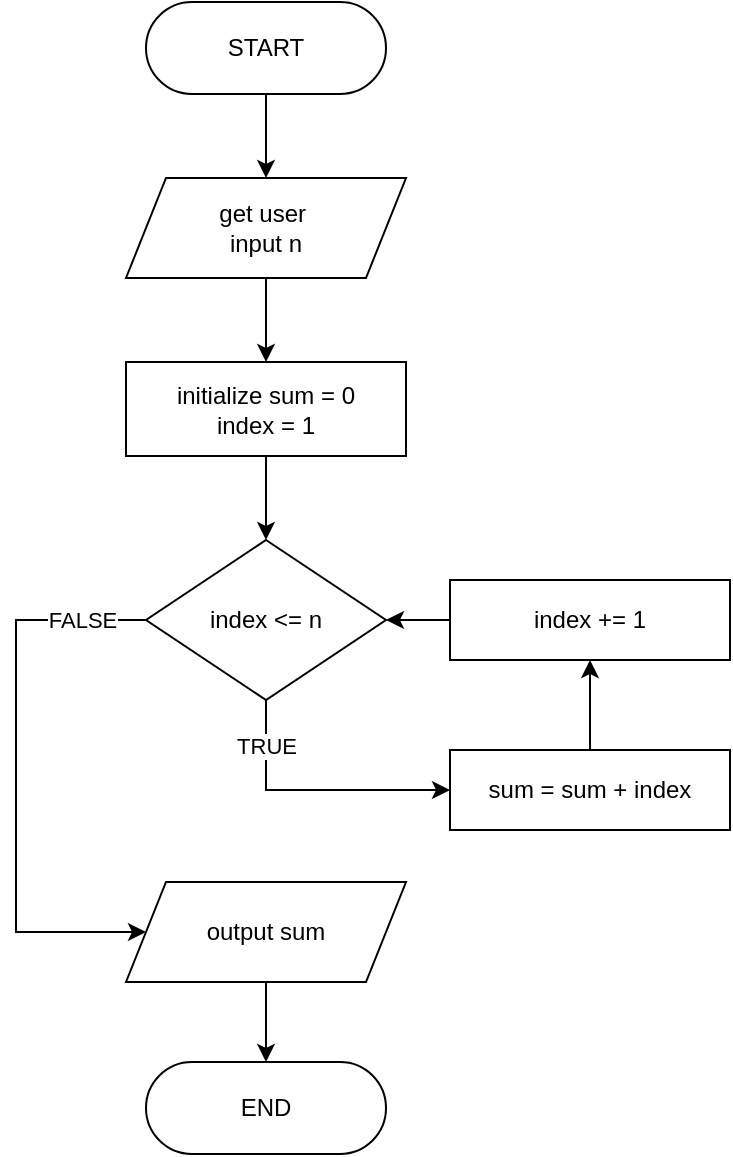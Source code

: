<mxfile version="24.0.7" type="device">
  <diagram name="Page-1" id="WY7xCoOQyBW6qViebdrM">
    <mxGraphModel dx="497" dy="269" grid="0" gridSize="10" guides="1" tooltips="1" connect="1" arrows="1" fold="1" page="1" pageScale="1" pageWidth="850" pageHeight="1100" math="0" shadow="0">
      <root>
        <mxCell id="0" />
        <mxCell id="1" parent="0" />
        <mxCell id="5XGM9iSNcIquItfdNELR-32" style="edgeStyle=orthogonalEdgeStyle;rounded=0;orthogonalLoop=1;jettySize=auto;html=1;exitX=0.5;exitY=1;exitDx=0;exitDy=0;entryX=0.5;entryY=0;entryDx=0;entryDy=0;" parent="1" source="5XGM9iSNcIquItfdNELR-2" target="5XGM9iSNcIquItfdNELR-3" edge="1">
          <mxGeometry relative="1" as="geometry" />
        </mxCell>
        <mxCell id="5XGM9iSNcIquItfdNELR-2" value="initialize&amp;nbsp;&lt;span style=&quot;background-color: initial;&quot;&gt;sum = 0&lt;/span&gt;&lt;div&gt;&lt;span style=&quot;background-color: initial;&quot;&gt;index = 1&lt;/span&gt;&lt;/div&gt;" style="rounded=0;whiteSpace=wrap;html=1;" parent="1" vertex="1">
          <mxGeometry x="364" y="247" width="140" height="47" as="geometry" />
        </mxCell>
        <mxCell id="5XGM9iSNcIquItfdNELR-37" style="edgeStyle=orthogonalEdgeStyle;rounded=0;orthogonalLoop=1;jettySize=auto;html=1;exitX=0.5;exitY=1;exitDx=0;exitDy=0;entryX=0;entryY=0.5;entryDx=0;entryDy=0;" parent="1" source="5XGM9iSNcIquItfdNELR-3" target="5XGM9iSNcIquItfdNELR-5" edge="1">
          <mxGeometry relative="1" as="geometry" />
        </mxCell>
        <mxCell id="sKOg_QDPIXCFG0Gl02Um-6" value="TRUE" style="edgeLabel;html=1;align=center;verticalAlign=middle;resizable=0;points=[];" vertex="1" connectable="0" parent="5XGM9iSNcIquItfdNELR-37">
          <mxGeometry x="-0.661" relative="1" as="geometry">
            <mxPoint as="offset" />
          </mxGeometry>
        </mxCell>
        <mxCell id="5XGM9iSNcIquItfdNELR-42" style="edgeStyle=orthogonalEdgeStyle;rounded=0;orthogonalLoop=1;jettySize=auto;html=1;exitX=0;exitY=0.5;exitDx=0;exitDy=0;entryX=0;entryY=0.5;entryDx=0;entryDy=0;" parent="1" source="5XGM9iSNcIquItfdNELR-3" target="5XGM9iSNcIquItfdNELR-40" edge="1">
          <mxGeometry relative="1" as="geometry">
            <Array as="points">
              <mxPoint x="309" y="376" />
              <mxPoint x="309" y="532" />
            </Array>
          </mxGeometry>
        </mxCell>
        <mxCell id="sKOg_QDPIXCFG0Gl02Um-7" value="FALSE" style="edgeLabel;html=1;align=center;verticalAlign=middle;resizable=0;points=[];" vertex="1" connectable="0" parent="5XGM9iSNcIquItfdNELR-42">
          <mxGeometry x="-0.771" relative="1" as="geometry">
            <mxPoint as="offset" />
          </mxGeometry>
        </mxCell>
        <mxCell id="5XGM9iSNcIquItfdNELR-3" value="index &amp;lt;= n" style="rhombus;whiteSpace=wrap;html=1;" parent="1" vertex="1">
          <mxGeometry x="374" y="336" width="120" height="80" as="geometry" />
        </mxCell>
        <mxCell id="5XGM9iSNcIquItfdNELR-38" style="edgeStyle=orthogonalEdgeStyle;rounded=0;orthogonalLoop=1;jettySize=auto;html=1;exitX=0.5;exitY=0;exitDx=0;exitDy=0;entryX=0.5;entryY=1;entryDx=0;entryDy=0;" parent="1" source="5XGM9iSNcIquItfdNELR-5" target="5XGM9iSNcIquItfdNELR-27" edge="1">
          <mxGeometry relative="1" as="geometry" />
        </mxCell>
        <mxCell id="5XGM9iSNcIquItfdNELR-5" value="sum = sum + index" style="rounded=0;whiteSpace=wrap;html=1;" parent="1" vertex="1">
          <mxGeometry x="526" y="441" width="140" height="40" as="geometry" />
        </mxCell>
        <mxCell id="5XGM9iSNcIquItfdNELR-31" style="edgeStyle=orthogonalEdgeStyle;rounded=0;orthogonalLoop=1;jettySize=auto;html=1;exitX=0.5;exitY=1;exitDx=0;exitDy=0;entryX=0.5;entryY=0;entryDx=0;entryDy=0;" parent="1" source="5XGM9iSNcIquItfdNELR-24" target="5XGM9iSNcIquItfdNELR-2" edge="1">
          <mxGeometry relative="1" as="geometry" />
        </mxCell>
        <mxCell id="5XGM9iSNcIquItfdNELR-24" value="get user&amp;nbsp;&lt;div&gt;input&amp;nbsp;&lt;span style=&quot;background-color: initial;&quot;&gt;n&lt;/span&gt;&lt;/div&gt;" style="shape=parallelogram;perimeter=parallelogramPerimeter;whiteSpace=wrap;html=1;fixedSize=1;" parent="1" vertex="1">
          <mxGeometry x="364" y="155" width="140" height="50" as="geometry" />
        </mxCell>
        <mxCell id="5XGM9iSNcIquItfdNELR-39" style="edgeStyle=orthogonalEdgeStyle;rounded=0;orthogonalLoop=1;jettySize=auto;html=1;exitX=0;exitY=0.5;exitDx=0;exitDy=0;entryX=1;entryY=0.5;entryDx=0;entryDy=0;" parent="1" source="5XGM9iSNcIquItfdNELR-27" target="5XGM9iSNcIquItfdNELR-3" edge="1">
          <mxGeometry relative="1" as="geometry" />
        </mxCell>
        <mxCell id="5XGM9iSNcIquItfdNELR-27" value="index += 1" style="rounded=0;whiteSpace=wrap;html=1;" parent="1" vertex="1">
          <mxGeometry x="526" y="356" width="140" height="40" as="geometry" />
        </mxCell>
        <mxCell id="5XGM9iSNcIquItfdNELR-30" style="edgeStyle=orthogonalEdgeStyle;rounded=0;orthogonalLoop=1;jettySize=auto;html=1;exitX=0.5;exitY=1;exitDx=0;exitDy=0;entryX=0.5;entryY=0;entryDx=0;entryDy=0;" parent="1" source="5XGM9iSNcIquItfdNELR-29" target="5XGM9iSNcIquItfdNELR-24" edge="1">
          <mxGeometry relative="1" as="geometry" />
        </mxCell>
        <mxCell id="5XGM9iSNcIquItfdNELR-29" value="START" style="rounded=1;whiteSpace=wrap;html=1;arcSize=50;" parent="1" vertex="1">
          <mxGeometry x="374" y="67" width="120" height="46" as="geometry" />
        </mxCell>
        <mxCell id="5XGM9iSNcIquItfdNELR-44" style="edgeStyle=orthogonalEdgeStyle;rounded=0;orthogonalLoop=1;jettySize=auto;html=1;exitX=0.5;exitY=1;exitDx=0;exitDy=0;entryX=0.5;entryY=0;entryDx=0;entryDy=0;" parent="1" source="5XGM9iSNcIquItfdNELR-40" target="5XGM9iSNcIquItfdNELR-43" edge="1">
          <mxGeometry relative="1" as="geometry" />
        </mxCell>
        <mxCell id="5XGM9iSNcIquItfdNELR-40" value="output sum" style="shape=parallelogram;perimeter=parallelogramPerimeter;whiteSpace=wrap;html=1;fixedSize=1;" parent="1" vertex="1">
          <mxGeometry x="364" y="507" width="140" height="50" as="geometry" />
        </mxCell>
        <mxCell id="5XGM9iSNcIquItfdNELR-43" value="END" style="rounded=1;whiteSpace=wrap;html=1;arcSize=50;" parent="1" vertex="1">
          <mxGeometry x="374" y="597" width="120" height="46" as="geometry" />
        </mxCell>
      </root>
    </mxGraphModel>
  </diagram>
</mxfile>
